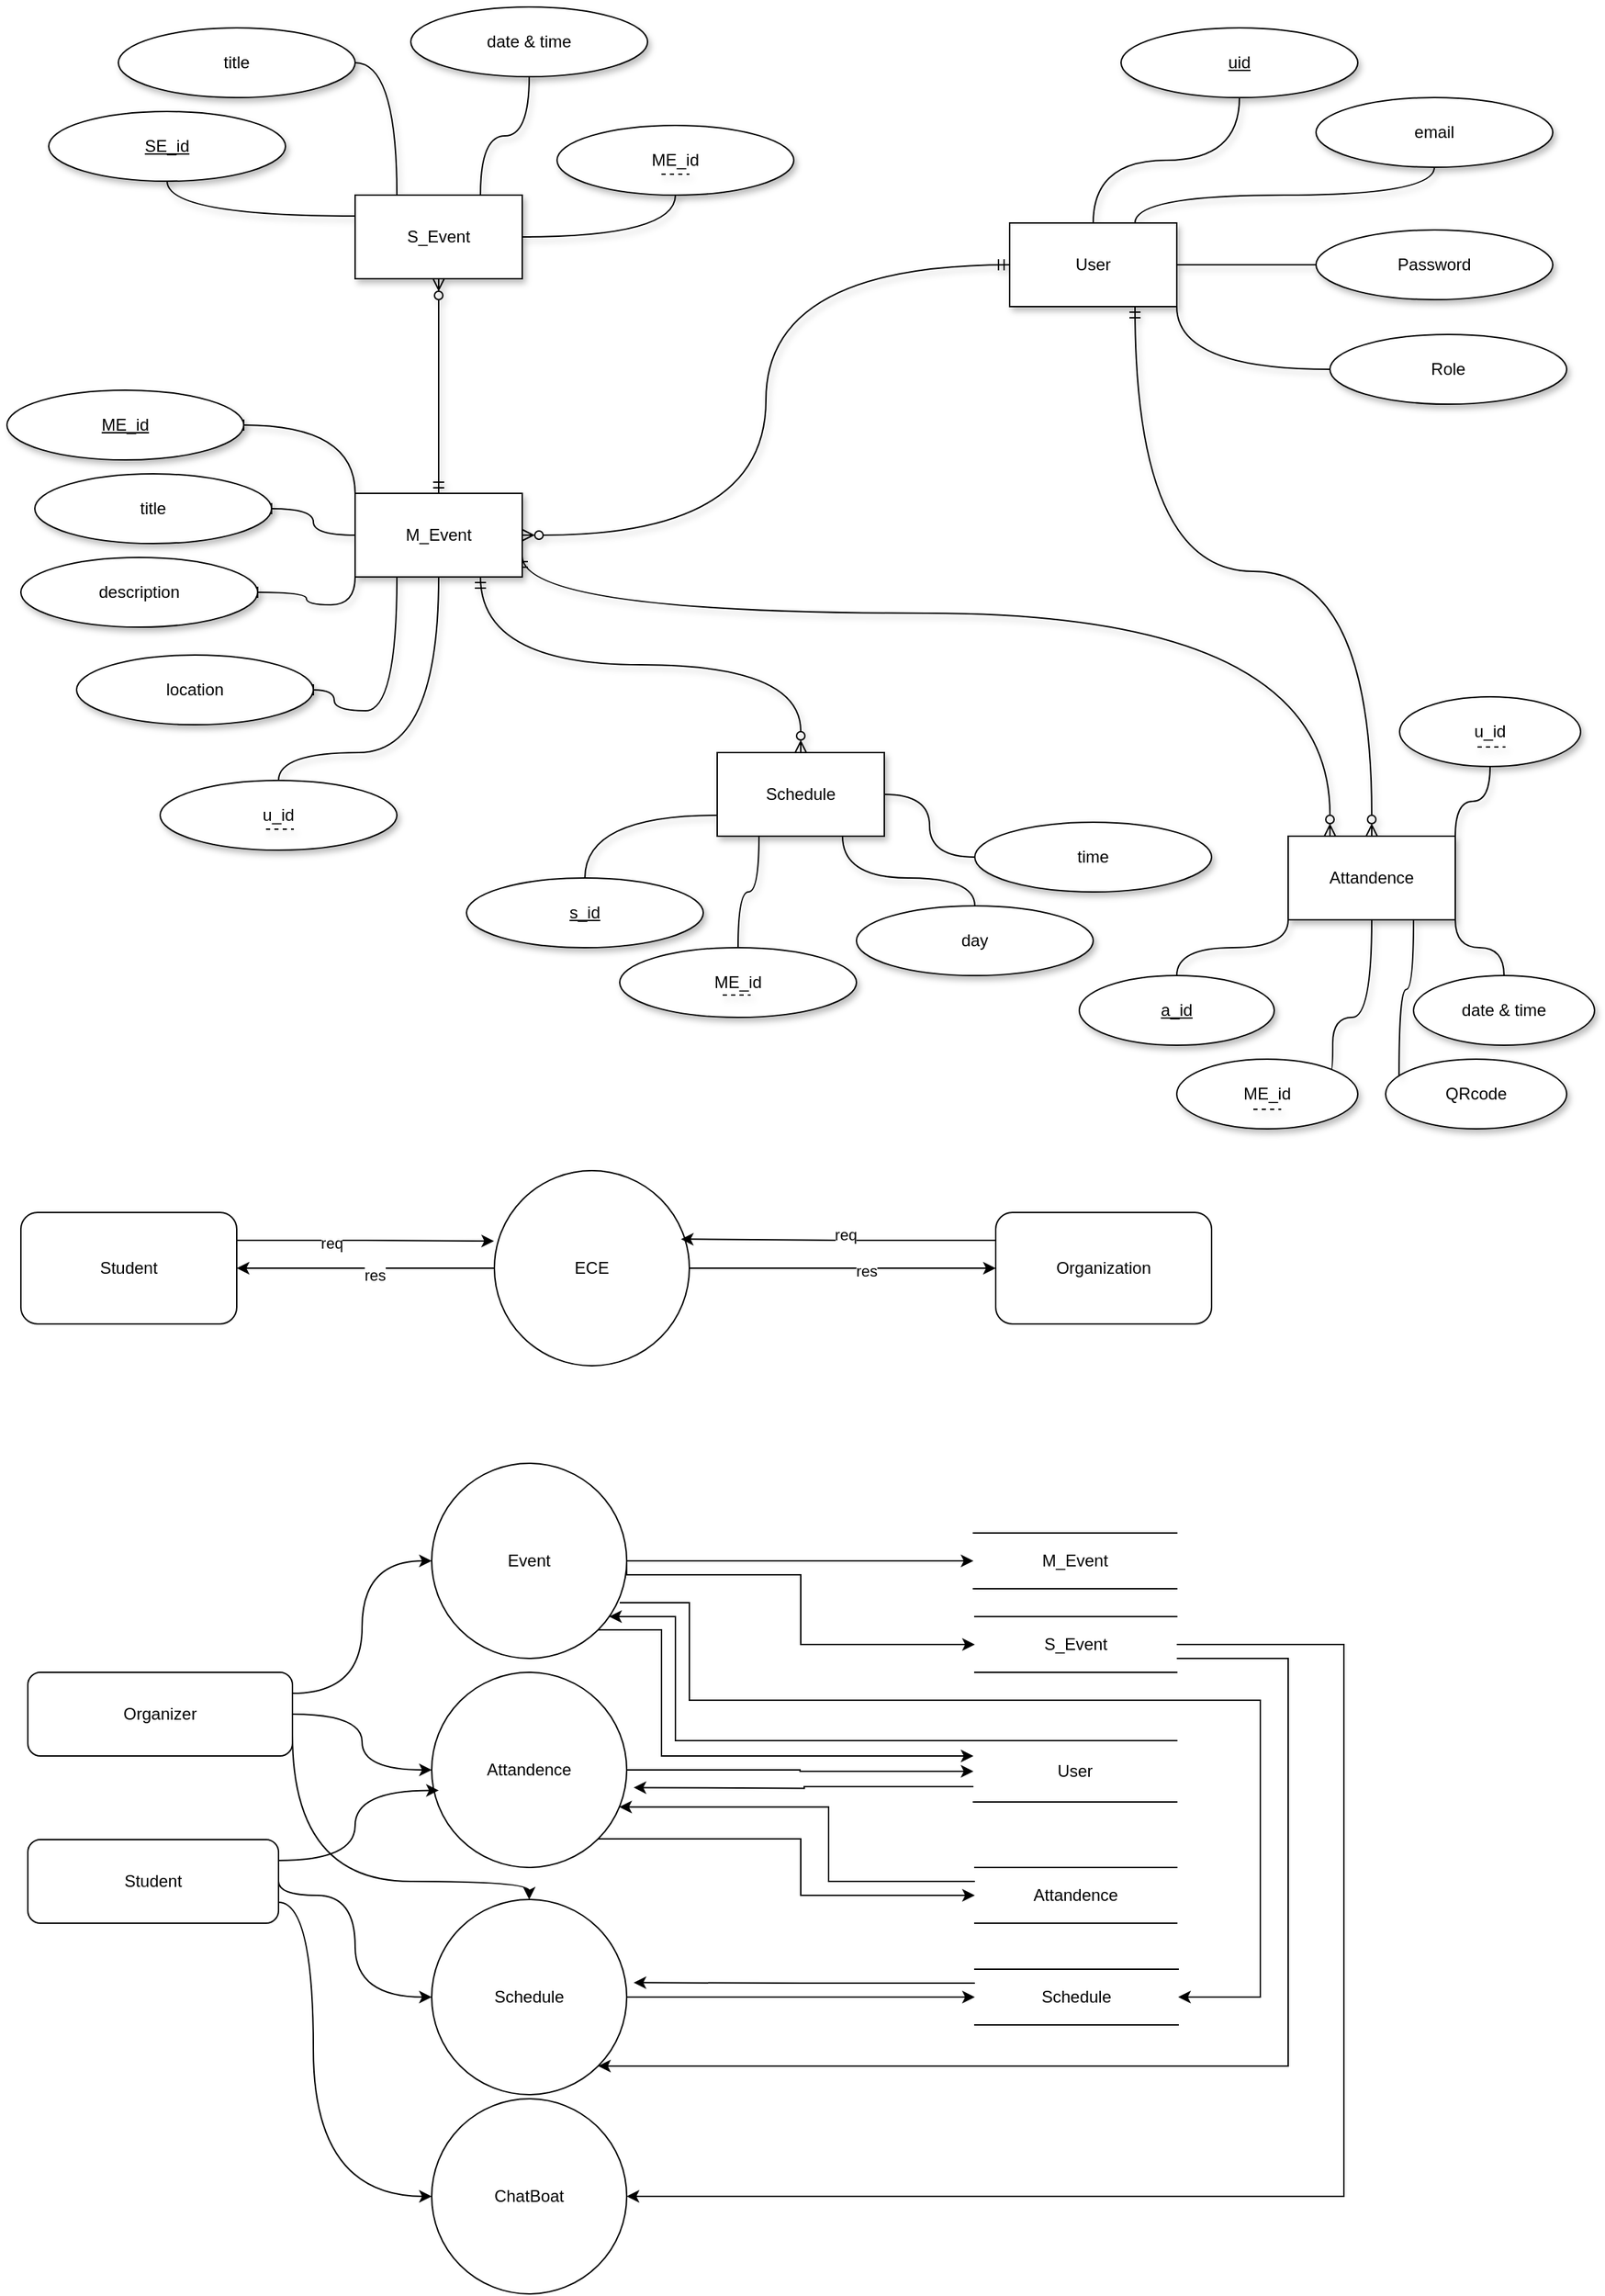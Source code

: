 <mxfile version="26.0.16">
  <diagram name="Page-1" id="UDQxoDeWZDwgIj5JbKBm">
    <mxGraphModel dx="1194" dy="789" grid="1" gridSize="10" guides="1" tooltips="1" connect="1" arrows="1" fold="1" page="1" pageScale="1" pageWidth="1169" pageHeight="827" background="#ffffff" math="0" shadow="0">
      <root>
        <mxCell id="0" />
        <mxCell id="1" parent="0" />
        <mxCell id="H0bmIItS4Dz55dsVRSiV-11" style="edgeStyle=orthogonalEdgeStyle;rounded=0;orthogonalLoop=1;jettySize=auto;html=1;exitX=0.5;exitY=0;exitDx=0;exitDy=0;entryX=0.5;entryY=1;entryDx=0;entryDy=0;shadow=1;strokeColor=default;endArrow=none;endFill=0;curved=1;" parent="1" source="H0bmIItS4Dz55dsVRSiV-1" target="H0bmIItS4Dz55dsVRSiV-7" edge="1">
          <mxGeometry relative="1" as="geometry" />
        </mxCell>
        <mxCell id="H0bmIItS4Dz55dsVRSiV-12" style="edgeStyle=orthogonalEdgeStyle;rounded=0;orthogonalLoop=1;jettySize=auto;html=1;exitX=0.75;exitY=0;exitDx=0;exitDy=0;shadow=1;strokeColor=default;endArrow=none;endFill=0;curved=1;" parent="1" source="H0bmIItS4Dz55dsVRSiV-1" target="H0bmIItS4Dz55dsVRSiV-8" edge="1">
          <mxGeometry relative="1" as="geometry" />
        </mxCell>
        <mxCell id="H0bmIItS4Dz55dsVRSiV-14" style="edgeStyle=orthogonalEdgeStyle;rounded=0;orthogonalLoop=1;jettySize=auto;html=1;exitX=1;exitY=0.5;exitDx=0;exitDy=0;shadow=1;strokeColor=default;endArrow=none;endFill=0;curved=1;" parent="1" source="H0bmIItS4Dz55dsVRSiV-1" target="H0bmIItS4Dz55dsVRSiV-10" edge="1">
          <mxGeometry relative="1" as="geometry" />
        </mxCell>
        <mxCell id="H0bmIItS4Dz55dsVRSiV-15" style="edgeStyle=orthogonalEdgeStyle;rounded=0;orthogonalLoop=1;jettySize=auto;html=1;exitX=1;exitY=1;exitDx=0;exitDy=0;entryX=0;entryY=0.5;entryDx=0;entryDy=0;shadow=1;strokeColor=default;endArrow=none;endFill=0;curved=1;" parent="1" source="H0bmIItS4Dz55dsVRSiV-1" target="H0bmIItS4Dz55dsVRSiV-9" edge="1">
          <mxGeometry relative="1" as="geometry" />
        </mxCell>
        <mxCell id="H0bmIItS4Dz55dsVRSiV-16" style="edgeStyle=orthogonalEdgeStyle;rounded=0;orthogonalLoop=1;jettySize=auto;html=1;entryX=1;entryY=0.5;entryDx=0;entryDy=0;shadow=1;strokeColor=default;endArrow=ERzeroToMany;endFill=0;startArrow=ERmandOne;startFill=0;curved=1;" parent="1" source="H0bmIItS4Dz55dsVRSiV-1" target="H0bmIItS4Dz55dsVRSiV-2" edge="1">
          <mxGeometry relative="1" as="geometry" />
        </mxCell>
        <mxCell id="H0bmIItS4Dz55dsVRSiV-19" style="edgeStyle=orthogonalEdgeStyle;rounded=0;orthogonalLoop=1;jettySize=auto;html=1;exitX=0.75;exitY=1;exitDx=0;exitDy=0;entryX=0.5;entryY=0;entryDx=0;entryDy=0;shadow=1;strokeColor=default;endArrow=ERzeroToMany;endFill=0;startArrow=ERmandOne;startFill=0;curved=1;" parent="1" source="H0bmIItS4Dz55dsVRSiV-1" target="H0bmIItS4Dz55dsVRSiV-4" edge="1">
          <mxGeometry relative="1" as="geometry" />
        </mxCell>
        <mxCell id="H0bmIItS4Dz55dsVRSiV-1" value="User" style="rounded=0;whiteSpace=wrap;html=1;shadow=1;strokeColor=default;" parent="1" vertex="1">
          <mxGeometry x="740" y="160" width="120" height="60" as="geometry" />
        </mxCell>
        <mxCell id="H0bmIItS4Dz55dsVRSiV-20" style="edgeStyle=orthogonalEdgeStyle;rounded=0;orthogonalLoop=1;jettySize=auto;html=1;exitX=0.5;exitY=0;exitDx=0;exitDy=0;entryX=0.5;entryY=1;entryDx=0;entryDy=0;shadow=1;strokeColor=default;endArrow=ERzeroToMany;endFill=0;startArrow=ERmandOne;startFill=0;" parent="1" source="H0bmIItS4Dz55dsVRSiV-2" target="H0bmIItS4Dz55dsVRSiV-6" edge="1">
          <mxGeometry relative="1" as="geometry" />
        </mxCell>
        <mxCell id="H0bmIItS4Dz55dsVRSiV-25" style="edgeStyle=orthogonalEdgeStyle;rounded=0;orthogonalLoop=1;jettySize=auto;html=1;exitX=0;exitY=0;exitDx=0;exitDy=0;entryX=1;entryY=0.5;entryDx=0;entryDy=0;shadow=1;strokeColor=default;endArrow=baseDash;endFill=0;curved=1;" parent="1" source="H0bmIItS4Dz55dsVRSiV-2" target="H0bmIItS4Dz55dsVRSiV-21" edge="1">
          <mxGeometry relative="1" as="geometry" />
        </mxCell>
        <mxCell id="H0bmIItS4Dz55dsVRSiV-26" style="edgeStyle=orthogonalEdgeStyle;rounded=0;orthogonalLoop=1;jettySize=auto;html=1;exitX=0;exitY=0.5;exitDx=0;exitDy=0;entryX=1;entryY=0.5;entryDx=0;entryDy=0;shadow=1;strokeColor=default;endArrow=baseDash;endFill=0;curved=1;" parent="1" source="H0bmIItS4Dz55dsVRSiV-2" target="H0bmIItS4Dz55dsVRSiV-23" edge="1">
          <mxGeometry relative="1" as="geometry" />
        </mxCell>
        <mxCell id="H0bmIItS4Dz55dsVRSiV-27" style="edgeStyle=orthogonalEdgeStyle;rounded=0;orthogonalLoop=1;jettySize=auto;html=1;exitX=0;exitY=1;exitDx=0;exitDy=0;entryX=1;entryY=0.5;entryDx=0;entryDy=0;shadow=1;strokeColor=default;endArrow=baseDash;endFill=0;curved=1;" parent="1" source="H0bmIItS4Dz55dsVRSiV-2" target="H0bmIItS4Dz55dsVRSiV-24" edge="1">
          <mxGeometry relative="1" as="geometry" />
        </mxCell>
        <mxCell id="H0bmIItS4Dz55dsVRSiV-30" style="edgeStyle=orthogonalEdgeStyle;rounded=0;orthogonalLoop=1;jettySize=auto;html=1;exitX=0.25;exitY=1;exitDx=0;exitDy=0;shadow=1;strokeColor=default;endArrow=baseDash;endFill=0;curved=1;" parent="1" source="H0bmIItS4Dz55dsVRSiV-2" target="H0bmIItS4Dz55dsVRSiV-28" edge="1">
          <mxGeometry relative="1" as="geometry">
            <Array as="points">
              <mxPoint x="300" y="510" />
              <mxPoint x="255" y="510" />
            </Array>
          </mxGeometry>
        </mxCell>
        <mxCell id="H0bmIItS4Dz55dsVRSiV-32" style="edgeStyle=orthogonalEdgeStyle;rounded=0;orthogonalLoop=1;jettySize=auto;html=1;exitX=0.5;exitY=1;exitDx=0;exitDy=0;shadow=1;strokeColor=default;endArrow=baseDash;endFill=0;curved=1;" parent="1" source="H0bmIItS4Dz55dsVRSiV-2" target="H0bmIItS4Dz55dsVRSiV-31" edge="1">
          <mxGeometry relative="1" as="geometry">
            <Array as="points">
              <mxPoint x="330" y="540" />
              <mxPoint x="215" y="540" />
            </Array>
          </mxGeometry>
        </mxCell>
        <mxCell id="H0bmIItS4Dz55dsVRSiV-35" style="edgeStyle=orthogonalEdgeStyle;rounded=0;orthogonalLoop=1;jettySize=auto;html=1;exitX=0.75;exitY=1;exitDx=0;exitDy=0;shadow=1;strokeColor=default;endArrow=ERzeroToMany;endFill=0;startArrow=ERmandOne;startFill=0;curved=1;" parent="1" source="H0bmIItS4Dz55dsVRSiV-2" target="H0bmIItS4Dz55dsVRSiV-3" edge="1">
          <mxGeometry relative="1" as="geometry" />
        </mxCell>
        <mxCell id="H0bmIItS4Dz55dsVRSiV-36" style="edgeStyle=orthogonalEdgeStyle;rounded=0;orthogonalLoop=1;jettySize=auto;html=1;exitX=1;exitY=0.75;exitDx=0;exitDy=0;entryX=0.25;entryY=0;entryDx=0;entryDy=0;shadow=1;strokeColor=default;endArrow=ERzeroToMany;endFill=0;startArrow=ERmandOne;startFill=0;curved=1;" parent="1" source="H0bmIItS4Dz55dsVRSiV-2" target="H0bmIItS4Dz55dsVRSiV-4" edge="1">
          <mxGeometry relative="1" as="geometry">
            <Array as="points">
              <mxPoint x="390" y="440" />
              <mxPoint x="970" y="440" />
            </Array>
          </mxGeometry>
        </mxCell>
        <mxCell id="H0bmIItS4Dz55dsVRSiV-2" value="M_Event" style="rounded=0;whiteSpace=wrap;html=1;shadow=1;strokeColor=default;" parent="1" vertex="1">
          <mxGeometry x="270" y="354" width="120" height="60" as="geometry" />
        </mxCell>
        <mxCell id="H0bmIItS4Dz55dsVRSiV-42" style="edgeStyle=orthogonalEdgeStyle;rounded=0;orthogonalLoop=1;jettySize=auto;html=1;exitX=0.75;exitY=1;exitDx=0;exitDy=0;entryX=0.5;entryY=0;entryDx=0;entryDy=0;shadow=1;strokeColor=default;endArrow=none;endFill=0;curved=1;" parent="1" source="H0bmIItS4Dz55dsVRSiV-3" target="H0bmIItS4Dz55dsVRSiV-39" edge="1">
          <mxGeometry relative="1" as="geometry">
            <Array as="points">
              <mxPoint x="620" y="630" />
              <mxPoint x="715" y="630" />
            </Array>
          </mxGeometry>
        </mxCell>
        <mxCell id="H0bmIItS4Dz55dsVRSiV-43" style="edgeStyle=orthogonalEdgeStyle;rounded=0;orthogonalLoop=1;jettySize=auto;html=1;exitX=0.25;exitY=1;exitDx=0;exitDy=0;shadow=1;strokeColor=default;endArrow=none;endFill=0;curved=1;" parent="1" source="H0bmIItS4Dz55dsVRSiV-3" target="H0bmIItS4Dz55dsVRSiV-38" edge="1">
          <mxGeometry relative="1" as="geometry" />
        </mxCell>
        <mxCell id="H0bmIItS4Dz55dsVRSiV-44" style="edgeStyle=orthogonalEdgeStyle;rounded=0;orthogonalLoop=1;jettySize=auto;html=1;exitX=0;exitY=0.75;exitDx=0;exitDy=0;shadow=1;strokeColor=default;endArrow=none;endFill=0;curved=1;" parent="1" source="H0bmIItS4Dz55dsVRSiV-3" target="H0bmIItS4Dz55dsVRSiV-37" edge="1">
          <mxGeometry relative="1" as="geometry" />
        </mxCell>
        <mxCell id="H0bmIItS4Dz55dsVRSiV-55" style="edgeStyle=orthogonalEdgeStyle;rounded=0;orthogonalLoop=1;jettySize=auto;html=1;exitX=1;exitY=0.5;exitDx=0;exitDy=0;entryX=0;entryY=0.5;entryDx=0;entryDy=0;shadow=1;strokeColor=default;endArrow=none;endFill=0;curved=1;" parent="1" source="H0bmIItS4Dz55dsVRSiV-3" target="H0bmIItS4Dz55dsVRSiV-40" edge="1">
          <mxGeometry relative="1" as="geometry" />
        </mxCell>
        <mxCell id="H0bmIItS4Dz55dsVRSiV-3" value="Schedule" style="rounded=0;whiteSpace=wrap;html=1;shadow=1;strokeColor=default;" parent="1" vertex="1">
          <mxGeometry x="530" y="540" width="120" height="60" as="geometry" />
        </mxCell>
        <mxCell id="H0bmIItS4Dz55dsVRSiV-59" style="edgeStyle=orthogonalEdgeStyle;rounded=0;orthogonalLoop=1;jettySize=auto;html=1;exitX=0;exitY=1;exitDx=0;exitDy=0;entryX=0.5;entryY=0;entryDx=0;entryDy=0;shadow=1;strokeColor=default;endArrow=none;endFill=0;curved=1;" parent="1" source="H0bmIItS4Dz55dsVRSiV-4" target="H0bmIItS4Dz55dsVRSiV-56" edge="1">
          <mxGeometry relative="1" as="geometry" />
        </mxCell>
        <mxCell id="H0bmIItS4Dz55dsVRSiV-60" style="edgeStyle=orthogonalEdgeStyle;rounded=0;orthogonalLoop=1;jettySize=auto;html=1;exitX=0.5;exitY=1;exitDx=0;exitDy=0;entryX=1;entryY=0;entryDx=0;entryDy=0;shadow=1;strokeColor=default;endArrow=none;endFill=0;curved=1;" parent="1" source="H0bmIItS4Dz55dsVRSiV-4" target="H0bmIItS4Dz55dsVRSiV-57" edge="1">
          <mxGeometry relative="1" as="geometry">
            <Array as="points">
              <mxPoint x="1000" y="730" />
              <mxPoint x="972" y="730" />
            </Array>
          </mxGeometry>
        </mxCell>
        <mxCell id="H0bmIItS4Dz55dsVRSiV-61" style="edgeStyle=orthogonalEdgeStyle;rounded=0;orthogonalLoop=1;jettySize=auto;html=1;exitX=1;exitY=0;exitDx=0;exitDy=0;entryX=0.5;entryY=1;entryDx=0;entryDy=0;shadow=1;strokeColor=default;endArrow=none;endFill=0;curved=1;" parent="1" source="H0bmIItS4Dz55dsVRSiV-4" target="H0bmIItS4Dz55dsVRSiV-58" edge="1">
          <mxGeometry relative="1" as="geometry" />
        </mxCell>
        <mxCell id="H0bmIItS4Dz55dsVRSiV-63" style="edgeStyle=orthogonalEdgeStyle;rounded=0;orthogonalLoop=1;jettySize=auto;html=1;exitX=1;exitY=1;exitDx=0;exitDy=0;entryX=0.5;entryY=0;entryDx=0;entryDy=0;shadow=1;strokeColor=default;endArrow=none;endFill=0;curved=1;" parent="1" source="H0bmIItS4Dz55dsVRSiV-4" target="H0bmIItS4Dz55dsVRSiV-62" edge="1">
          <mxGeometry relative="1" as="geometry" />
        </mxCell>
        <mxCell id="H0bmIItS4Dz55dsVRSiV-4" value="Attandence" style="rounded=0;whiteSpace=wrap;html=1;shadow=1;strokeColor=default;" parent="1" vertex="1">
          <mxGeometry x="940" y="600" width="120" height="60" as="geometry" />
        </mxCell>
        <mxCell id="H0bmIItS4Dz55dsVRSiV-48" style="edgeStyle=orthogonalEdgeStyle;rounded=0;orthogonalLoop=1;jettySize=auto;html=1;exitX=0;exitY=0.25;exitDx=0;exitDy=0;entryX=0.5;entryY=1;entryDx=0;entryDy=0;shadow=1;strokeColor=default;endArrow=baseDash;endFill=0;curved=1;" parent="1" source="H0bmIItS4Dz55dsVRSiV-6" target="H0bmIItS4Dz55dsVRSiV-46" edge="1">
          <mxGeometry relative="1" as="geometry" />
        </mxCell>
        <mxCell id="H0bmIItS4Dz55dsVRSiV-49" style="edgeStyle=orthogonalEdgeStyle;rounded=0;orthogonalLoop=1;jettySize=auto;html=1;exitX=0.25;exitY=0;exitDx=0;exitDy=0;entryX=1;entryY=0.5;entryDx=0;entryDy=0;shadow=1;strokeColor=default;endArrow=none;endFill=0;curved=1;" parent="1" source="H0bmIItS4Dz55dsVRSiV-6" target="H0bmIItS4Dz55dsVRSiV-47" edge="1">
          <mxGeometry relative="1" as="geometry" />
        </mxCell>
        <mxCell id="H0bmIItS4Dz55dsVRSiV-51" style="edgeStyle=orthogonalEdgeStyle;rounded=0;orthogonalLoop=1;jettySize=auto;html=1;exitX=0.75;exitY=0;exitDx=0;exitDy=0;entryX=0.5;entryY=1;entryDx=0;entryDy=0;shadow=1;strokeColor=default;endArrow=baseDash;endFill=0;curved=1;" parent="1" source="H0bmIItS4Dz55dsVRSiV-6" target="H0bmIItS4Dz55dsVRSiV-50" edge="1">
          <mxGeometry relative="1" as="geometry" />
        </mxCell>
        <mxCell id="H0bmIItS4Dz55dsVRSiV-53" style="edgeStyle=orthogonalEdgeStyle;rounded=0;orthogonalLoop=1;jettySize=auto;html=1;exitX=1;exitY=0.5;exitDx=0;exitDy=0;entryX=0.5;entryY=1;entryDx=0;entryDy=0;shadow=1;strokeColor=default;endArrow=baseDash;endFill=0;curved=1;" parent="1" source="H0bmIItS4Dz55dsVRSiV-6" target="H0bmIItS4Dz55dsVRSiV-52" edge="1">
          <mxGeometry relative="1" as="geometry" />
        </mxCell>
        <mxCell id="H0bmIItS4Dz55dsVRSiV-6" value="S_Event" style="rounded=0;whiteSpace=wrap;html=1;shadow=1;strokeColor=default;" parent="1" vertex="1">
          <mxGeometry x="270" y="140" width="120" height="60" as="geometry" />
        </mxCell>
        <mxCell id="H0bmIItS4Dz55dsVRSiV-7" value="&lt;u&gt;uid&lt;/u&gt;" style="ellipse;whiteSpace=wrap;html=1;shadow=1;strokeColor=default;" parent="1" vertex="1">
          <mxGeometry x="820" y="20" width="170" height="50" as="geometry" />
        </mxCell>
        <mxCell id="H0bmIItS4Dz55dsVRSiV-8" value="email" style="ellipse;whiteSpace=wrap;html=1;shadow=1;strokeColor=default;" parent="1" vertex="1">
          <mxGeometry x="960" y="70" width="170" height="50" as="geometry" />
        </mxCell>
        <mxCell id="H0bmIItS4Dz55dsVRSiV-9" value="Role" style="ellipse;whiteSpace=wrap;html=1;shadow=1;strokeColor=default;" parent="1" vertex="1">
          <mxGeometry x="970" y="240" width="170" height="50" as="geometry" />
        </mxCell>
        <mxCell id="H0bmIItS4Dz55dsVRSiV-10" value="Password" style="ellipse;whiteSpace=wrap;html=1;shadow=1;strokeColor=default;" parent="1" vertex="1">
          <mxGeometry x="960" y="165" width="170" height="50" as="geometry" />
        </mxCell>
        <mxCell id="H0bmIItS4Dz55dsVRSiV-21" value="&lt;u&gt;ME_id&lt;/u&gt;" style="ellipse;whiteSpace=wrap;html=1;shadow=1;strokeColor=default;" parent="1" vertex="1">
          <mxGeometry x="20" y="280" width="170" height="50" as="geometry" />
        </mxCell>
        <mxCell id="H0bmIItS4Dz55dsVRSiV-23" value="title" style="ellipse;whiteSpace=wrap;html=1;shadow=1;strokeColor=default;" parent="1" vertex="1">
          <mxGeometry x="40" y="340" width="170" height="50" as="geometry" />
        </mxCell>
        <mxCell id="H0bmIItS4Dz55dsVRSiV-24" value="description" style="ellipse;whiteSpace=wrap;html=1;shadow=1;strokeColor=default;" parent="1" vertex="1">
          <mxGeometry x="30" y="400" width="170" height="50" as="geometry" />
        </mxCell>
        <mxCell id="H0bmIItS4Dz55dsVRSiV-28" value="location" style="ellipse;whiteSpace=wrap;html=1;shadow=1;strokeColor=default;" parent="1" vertex="1">
          <mxGeometry x="70" y="470" width="170" height="50" as="geometry" />
        </mxCell>
        <mxCell id="H0bmIItS4Dz55dsVRSiV-31" value="u_id" style="ellipse;whiteSpace=wrap;html=1;shadow=1;strokeColor=default;" parent="1" vertex="1">
          <mxGeometry x="130" y="560" width="170" height="50" as="geometry" />
        </mxCell>
        <mxCell id="H0bmIItS4Dz55dsVRSiV-33" value="" style="endArrow=none;html=1;rounded=0;shadow=1;strokeColor=default;dashed=1;" parent="1" edge="1">
          <mxGeometry width="50" height="50" relative="1" as="geometry">
            <mxPoint x="206" y="595" as="sourcePoint" />
            <mxPoint x="226" y="595" as="targetPoint" />
          </mxGeometry>
        </mxCell>
        <mxCell id="H0bmIItS4Dz55dsVRSiV-37" value="&lt;u&gt;s_id&lt;/u&gt;" style="ellipse;whiteSpace=wrap;html=1;shadow=1;strokeColor=default;" parent="1" vertex="1">
          <mxGeometry x="350" y="630" width="170" height="50" as="geometry" />
        </mxCell>
        <mxCell id="H0bmIItS4Dz55dsVRSiV-38" value="ME_id" style="ellipse;whiteSpace=wrap;html=1;shadow=1;strokeColor=default;" parent="1" vertex="1">
          <mxGeometry x="460" y="680" width="170" height="50" as="geometry" />
        </mxCell>
        <mxCell id="H0bmIItS4Dz55dsVRSiV-39" value="day" style="ellipse;whiteSpace=wrap;html=1;shadow=1;strokeColor=default;" parent="1" vertex="1">
          <mxGeometry x="630" y="650" width="170" height="50" as="geometry" />
        </mxCell>
        <mxCell id="H0bmIItS4Dz55dsVRSiV-40" value="time" style="ellipse;whiteSpace=wrap;html=1;shadow=1;strokeColor=default;" parent="1" vertex="1">
          <mxGeometry x="715" y="590" width="170" height="50" as="geometry" />
        </mxCell>
        <mxCell id="H0bmIItS4Dz55dsVRSiV-45" value="" style="endArrow=none;html=1;rounded=0;shadow=1;strokeColor=default;dashed=1;" parent="1" edge="1">
          <mxGeometry width="50" height="50" relative="1" as="geometry">
            <mxPoint x="534" y="714" as="sourcePoint" />
            <mxPoint x="554" y="714" as="targetPoint" />
          </mxGeometry>
        </mxCell>
        <mxCell id="H0bmIItS4Dz55dsVRSiV-46" value="&lt;u&gt;SE_id&lt;/u&gt;" style="ellipse;whiteSpace=wrap;html=1;shadow=1;strokeColor=default;" parent="1" vertex="1">
          <mxGeometry x="50" y="80" width="170" height="50" as="geometry" />
        </mxCell>
        <mxCell id="H0bmIItS4Dz55dsVRSiV-47" value="title" style="ellipse;whiteSpace=wrap;html=1;shadow=1;strokeColor=default;" parent="1" vertex="1">
          <mxGeometry x="100" y="20" width="170" height="50" as="geometry" />
        </mxCell>
        <mxCell id="H0bmIItS4Dz55dsVRSiV-50" value="date &amp;amp; time" style="ellipse;whiteSpace=wrap;html=1;strokeColor=default;shadow=1;" parent="1" vertex="1">
          <mxGeometry x="310" y="5" width="170" height="50" as="geometry" />
        </mxCell>
        <mxCell id="H0bmIItS4Dz55dsVRSiV-52" value="ME_id" style="ellipse;whiteSpace=wrap;html=1;shadow=1;strokeColor=default;" parent="1" vertex="1">
          <mxGeometry x="415" y="90" width="170" height="50" as="geometry" />
        </mxCell>
        <mxCell id="H0bmIItS4Dz55dsVRSiV-54" value="" style="endArrow=none;html=1;rounded=0;shadow=1;strokeColor=default;dashed=1;" parent="1" edge="1">
          <mxGeometry width="50" height="50" relative="1" as="geometry">
            <mxPoint x="490" y="125" as="sourcePoint" />
            <mxPoint x="510" y="125" as="targetPoint" />
          </mxGeometry>
        </mxCell>
        <mxCell id="H0bmIItS4Dz55dsVRSiV-56" value="&lt;u&gt;a_id&lt;/u&gt;" style="ellipse;whiteSpace=wrap;html=1;shadow=1;strokeColor=default;" parent="1" vertex="1">
          <mxGeometry x="790" y="700" width="140" height="50" as="geometry" />
        </mxCell>
        <mxCell id="H0bmIItS4Dz55dsVRSiV-57" value="ME_id" style="ellipse;whiteSpace=wrap;html=1;shadow=1;strokeColor=default;" parent="1" vertex="1">
          <mxGeometry x="860" y="760" width="130" height="50" as="geometry" />
        </mxCell>
        <mxCell id="H0bmIItS4Dz55dsVRSiV-58" value="u_id" style="ellipse;whiteSpace=wrap;html=1;shadow=1;strokeColor=default;" parent="1" vertex="1">
          <mxGeometry x="1020" y="500" width="130" height="50" as="geometry" />
        </mxCell>
        <mxCell id="H0bmIItS4Dz55dsVRSiV-62" value="date &amp;amp; time" style="ellipse;whiteSpace=wrap;html=1;shadow=1;strokeColor=default;" parent="1" vertex="1">
          <mxGeometry x="1030" y="700" width="130" height="50" as="geometry" />
        </mxCell>
        <mxCell id="H0bmIItS4Dz55dsVRSiV-64" value="QRcode" style="ellipse;whiteSpace=wrap;html=1;shadow=1;strokeColor=default;" parent="1" vertex="1">
          <mxGeometry x="1010" y="760" width="130" height="50" as="geometry" />
        </mxCell>
        <mxCell id="H0bmIItS4Dz55dsVRSiV-65" style="edgeStyle=orthogonalEdgeStyle;rounded=0;orthogonalLoop=1;jettySize=auto;html=1;exitX=0.75;exitY=1;exitDx=0;exitDy=0;entryX=0.074;entryY=0.24;entryDx=0;entryDy=0;entryPerimeter=0;shadow=1;strokeColor=default;endArrow=none;endFill=0;curved=1;" parent="1" source="H0bmIItS4Dz55dsVRSiV-4" target="H0bmIItS4Dz55dsVRSiV-64" edge="1">
          <mxGeometry relative="1" as="geometry" />
        </mxCell>
        <mxCell id="H0bmIItS4Dz55dsVRSiV-67" value="" style="endArrow=none;html=1;rounded=0;shadow=1;strokeColor=default;dashed=1;" parent="1" edge="1">
          <mxGeometry width="50" height="50" relative="1" as="geometry">
            <mxPoint x="915" y="796" as="sourcePoint" />
            <mxPoint x="935" y="796" as="targetPoint" />
          </mxGeometry>
        </mxCell>
        <mxCell id="H0bmIItS4Dz55dsVRSiV-68" value="" style="endArrow=none;html=1;rounded=0;shadow=1;strokeColor=default;dashed=1;" parent="1" edge="1">
          <mxGeometry width="50" height="50" relative="1" as="geometry">
            <mxPoint x="1076" y="536" as="sourcePoint" />
            <mxPoint x="1096" y="536" as="targetPoint" />
          </mxGeometry>
        </mxCell>
        <mxCell id="H0bmIItS4Dz55dsVRSiV-90" style="edgeStyle=orthogonalEdgeStyle;rounded=0;orthogonalLoop=1;jettySize=auto;html=1;exitX=1;exitY=0.5;exitDx=0;exitDy=0;entryX=0;entryY=0.5;entryDx=0;entryDy=0;curved=1;" parent="1" source="H0bmIItS4Dz55dsVRSiV-69" target="H0bmIItS4Dz55dsVRSiV-73" edge="1">
          <mxGeometry relative="1" as="geometry">
            <Array as="points">
              <mxPoint x="215" y="1360" />
              <mxPoint x="270" y="1360" />
              <mxPoint x="270" y="1433" />
            </Array>
          </mxGeometry>
        </mxCell>
        <mxCell id="H0bmIItS4Dz55dsVRSiV-91" style="edgeStyle=orthogonalEdgeStyle;rounded=0;orthogonalLoop=1;jettySize=auto;html=1;exitX=1;exitY=0.75;exitDx=0;exitDy=0;entryX=0;entryY=0.5;entryDx=0;entryDy=0;curved=1;" parent="1" source="H0bmIItS4Dz55dsVRSiV-69" target="H0bmIItS4Dz55dsVRSiV-74" edge="1">
          <mxGeometry relative="1" as="geometry">
            <Array as="points">
              <mxPoint x="240" y="1365" />
              <mxPoint x="240" y="1576" />
            </Array>
          </mxGeometry>
        </mxCell>
        <mxCell id="H0bmIItS4Dz55dsVRSiV-69" value="Student" style="rounded=1;whiteSpace=wrap;html=1;" parent="1" vertex="1">
          <mxGeometry x="35" y="1320" width="180" height="60" as="geometry" />
        </mxCell>
        <mxCell id="H0bmIItS4Dz55dsVRSiV-80" style="edgeStyle=orthogonalEdgeStyle;rounded=0;orthogonalLoop=1;jettySize=auto;html=1;exitX=1;exitY=0.25;exitDx=0;exitDy=0;entryX=0;entryY=0.5;entryDx=0;entryDy=0;curved=1;" parent="1" source="H0bmIItS4Dz55dsVRSiV-70" target="H0bmIItS4Dz55dsVRSiV-71" edge="1">
          <mxGeometry relative="1" as="geometry" />
        </mxCell>
        <mxCell id="H0bmIItS4Dz55dsVRSiV-81" style="edgeStyle=orthogonalEdgeStyle;rounded=0;orthogonalLoop=1;jettySize=auto;html=1;exitX=1;exitY=0.5;exitDx=0;exitDy=0;entryX=0;entryY=0.5;entryDx=0;entryDy=0;curved=1;" parent="1" source="H0bmIItS4Dz55dsVRSiV-70" target="H0bmIItS4Dz55dsVRSiV-72" edge="1">
          <mxGeometry relative="1" as="geometry" />
        </mxCell>
        <mxCell id="H0bmIItS4Dz55dsVRSiV-87" style="edgeStyle=orthogonalEdgeStyle;rounded=0;orthogonalLoop=1;jettySize=auto;html=1;exitX=1;exitY=0.75;exitDx=0;exitDy=0;entryX=0.5;entryY=0;entryDx=0;entryDy=0;curved=1;" parent="1" source="H0bmIItS4Dz55dsVRSiV-70" target="H0bmIItS4Dz55dsVRSiV-73" edge="1">
          <mxGeometry relative="1" as="geometry">
            <Array as="points">
              <mxPoint x="225" y="1350" />
              <mxPoint x="395" y="1350" />
            </Array>
          </mxGeometry>
        </mxCell>
        <mxCell id="H0bmIItS4Dz55dsVRSiV-70" value="Organizer" style="rounded=1;whiteSpace=wrap;html=1;" parent="1" vertex="1">
          <mxGeometry x="35" y="1200" width="190" height="60" as="geometry" />
        </mxCell>
        <mxCell id="H0bmIItS4Dz55dsVRSiV-100" style="edgeStyle=orthogonalEdgeStyle;rounded=0;orthogonalLoop=1;jettySize=auto;html=1;exitX=1;exitY=0.5;exitDx=0;exitDy=0;" parent="1" source="H0bmIItS4Dz55dsVRSiV-71" target="H0bmIItS4Dz55dsVRSiV-92" edge="1">
          <mxGeometry relative="1" as="geometry" />
        </mxCell>
        <mxCell id="H0bmIItS4Dz55dsVRSiV-104" style="edgeStyle=orthogonalEdgeStyle;rounded=0;orthogonalLoop=1;jettySize=auto;html=1;exitX=1;exitY=0.5;exitDx=0;exitDy=0;entryX=0;entryY=0.5;entryDx=0;entryDy=0;" parent="1" source="H0bmIItS4Dz55dsVRSiV-71" target="H0bmIItS4Dz55dsVRSiV-93" edge="1">
          <mxGeometry relative="1" as="geometry">
            <Array as="points">
              <mxPoint x="465" y="1130" />
              <mxPoint x="590" y="1130" />
              <mxPoint x="590" y="1180" />
            </Array>
          </mxGeometry>
        </mxCell>
        <mxCell id="H0bmIItS4Dz55dsVRSiV-105" style="edgeStyle=orthogonalEdgeStyle;rounded=0;orthogonalLoop=1;jettySize=auto;html=1;exitX=1;exitY=1;exitDx=0;exitDy=0;entryX=0;entryY=0.25;entryDx=0;entryDy=0;" parent="1" source="H0bmIItS4Dz55dsVRSiV-71" target="H0bmIItS4Dz55dsVRSiV-95" edge="1">
          <mxGeometry relative="1" as="geometry">
            <Array as="points">
              <mxPoint x="490" y="1169" />
              <mxPoint x="490" y="1260" />
            </Array>
          </mxGeometry>
        </mxCell>
        <mxCell id="H0bmIItS4Dz55dsVRSiV-71" value="Event" style="ellipse;whiteSpace=wrap;html=1;aspect=fixed;" parent="1" vertex="1">
          <mxGeometry x="325" y="1050" width="140" height="140" as="geometry" />
        </mxCell>
        <mxCell id="H0bmIItS4Dz55dsVRSiV-97" style="edgeStyle=orthogonalEdgeStyle;rounded=0;orthogonalLoop=1;jettySize=auto;html=1;exitX=1;exitY=0.5;exitDx=0;exitDy=0;entryX=0;entryY=0.5;entryDx=0;entryDy=0;" parent="1" source="H0bmIItS4Dz55dsVRSiV-72" target="H0bmIItS4Dz55dsVRSiV-95" edge="1">
          <mxGeometry relative="1" as="geometry" />
        </mxCell>
        <mxCell id="H0bmIItS4Dz55dsVRSiV-113" style="edgeStyle=orthogonalEdgeStyle;rounded=0;orthogonalLoop=1;jettySize=auto;html=1;exitX=1;exitY=1;exitDx=0;exitDy=0;entryX=0;entryY=0.5;entryDx=0;entryDy=0;" parent="1" source="H0bmIItS4Dz55dsVRSiV-72" target="H0bmIItS4Dz55dsVRSiV-96" edge="1">
          <mxGeometry relative="1" as="geometry" />
        </mxCell>
        <mxCell id="H0bmIItS4Dz55dsVRSiV-72" value="Attandence" style="ellipse;whiteSpace=wrap;html=1;aspect=fixed;" parent="1" vertex="1">
          <mxGeometry x="325" y="1200" width="140" height="140" as="geometry" />
        </mxCell>
        <mxCell id="H0bmIItS4Dz55dsVRSiV-108" style="edgeStyle=orthogonalEdgeStyle;rounded=0;orthogonalLoop=1;jettySize=auto;html=1;exitX=1;exitY=0.5;exitDx=0;exitDy=0;" parent="1" source="H0bmIItS4Dz55dsVRSiV-73" target="H0bmIItS4Dz55dsVRSiV-94" edge="1">
          <mxGeometry relative="1" as="geometry" />
        </mxCell>
        <mxCell id="H0bmIItS4Dz55dsVRSiV-73" value="Schedule" style="ellipse;whiteSpace=wrap;html=1;aspect=fixed;" parent="1" vertex="1">
          <mxGeometry x="325" y="1363" width="140" height="140" as="geometry" />
        </mxCell>
        <mxCell id="H0bmIItS4Dz55dsVRSiV-74" value="ChatBoat" style="ellipse;whiteSpace=wrap;html=1;aspect=fixed;" parent="1" vertex="1">
          <mxGeometry x="325" y="1506" width="140" height="140" as="geometry" />
        </mxCell>
        <mxCell id="H0bmIItS4Dz55dsVRSiV-86" style="edgeStyle=orthogonalEdgeStyle;rounded=0;orthogonalLoop=1;jettySize=auto;html=1;exitX=1;exitY=0.25;exitDx=0;exitDy=0;entryX=0.036;entryY=0.605;entryDx=0;entryDy=0;entryPerimeter=0;curved=1;" parent="1" source="H0bmIItS4Dz55dsVRSiV-69" target="H0bmIItS4Dz55dsVRSiV-72" edge="1">
          <mxGeometry relative="1" as="geometry" />
        </mxCell>
        <mxCell id="H0bmIItS4Dz55dsVRSiV-92" value="M_Event" style="html=1;dashed=0;whiteSpace=wrap;shape=partialRectangle;right=0;left=0;" parent="1" vertex="1">
          <mxGeometry x="714" y="1100" width="146" height="40" as="geometry" />
        </mxCell>
        <mxCell id="H0bmIItS4Dz55dsVRSiV-102" style="edgeStyle=orthogonalEdgeStyle;rounded=0;orthogonalLoop=1;jettySize=auto;html=1;exitX=1;exitY=0.5;exitDx=0;exitDy=0;entryX=1;entryY=0.5;entryDx=0;entryDy=0;" parent="1" source="H0bmIItS4Dz55dsVRSiV-93" target="H0bmIItS4Dz55dsVRSiV-74" edge="1">
          <mxGeometry relative="1" as="geometry">
            <Array as="points">
              <mxPoint x="980" y="1180" />
              <mxPoint x="980" y="1576" />
            </Array>
          </mxGeometry>
        </mxCell>
        <mxCell id="H0bmIItS4Dz55dsVRSiV-111" style="edgeStyle=orthogonalEdgeStyle;rounded=0;orthogonalLoop=1;jettySize=auto;html=1;exitX=1;exitY=0.75;exitDx=0;exitDy=0;entryX=1;entryY=1;entryDx=0;entryDy=0;" parent="1" source="H0bmIItS4Dz55dsVRSiV-93" target="H0bmIItS4Dz55dsVRSiV-73" edge="1">
          <mxGeometry relative="1" as="geometry">
            <Array as="points">
              <mxPoint x="940" y="1190" />
              <mxPoint x="940" y="1483" />
            </Array>
          </mxGeometry>
        </mxCell>
        <mxCell id="H0bmIItS4Dz55dsVRSiV-93" value="S_Event" style="html=1;dashed=0;whiteSpace=wrap;shape=partialRectangle;right=0;left=0;" parent="1" vertex="1">
          <mxGeometry x="715" y="1160" width="145" height="40" as="geometry" />
        </mxCell>
        <mxCell id="H0bmIItS4Dz55dsVRSiV-112" style="edgeStyle=orthogonalEdgeStyle;rounded=0;orthogonalLoop=1;jettySize=auto;html=1;exitX=0;exitY=0.25;exitDx=0;exitDy=0;" parent="1" source="H0bmIItS4Dz55dsVRSiV-94" edge="1">
          <mxGeometry relative="1" as="geometry">
            <mxPoint x="470" y="1422.667" as="targetPoint" />
          </mxGeometry>
        </mxCell>
        <mxCell id="H0bmIItS4Dz55dsVRSiV-94" value="Schedule" style="html=1;dashed=0;whiteSpace=wrap;shape=partialRectangle;right=0;left=0;" parent="1" vertex="1">
          <mxGeometry x="715" y="1413" width="146" height="40" as="geometry" />
        </mxCell>
        <mxCell id="H0bmIItS4Dz55dsVRSiV-110" style="edgeStyle=orthogonalEdgeStyle;rounded=0;orthogonalLoop=1;jettySize=auto;html=1;exitX=0;exitY=0.75;exitDx=0;exitDy=0;" parent="1" source="H0bmIItS4Dz55dsVRSiV-95" edge="1">
          <mxGeometry relative="1" as="geometry">
            <mxPoint x="470" y="1282.667" as="targetPoint" />
          </mxGeometry>
        </mxCell>
        <mxCell id="H0bmIItS4Dz55dsVRSiV-95" value="User" style="html=1;dashed=0;whiteSpace=wrap;shape=partialRectangle;right=0;left=0;" parent="1" vertex="1">
          <mxGeometry x="714" y="1249" width="146" height="44" as="geometry" />
        </mxCell>
        <mxCell id="H0bmIItS4Dz55dsVRSiV-96" value="Attandence" style="html=1;dashed=0;whiteSpace=wrap;shape=partialRectangle;right=0;left=0;" parent="1" vertex="1">
          <mxGeometry x="715" y="1340" width="145" height="40" as="geometry" />
        </mxCell>
        <mxCell id="H0bmIItS4Dz55dsVRSiV-106" style="edgeStyle=orthogonalEdgeStyle;rounded=0;orthogonalLoop=1;jettySize=auto;html=1;exitX=0;exitY=0;exitDx=0;exitDy=0;" parent="1" source="H0bmIItS4Dz55dsVRSiV-95" target="H0bmIItS4Dz55dsVRSiV-71" edge="1">
          <mxGeometry relative="1" as="geometry">
            <Array as="points">
              <mxPoint x="500" y="1249" />
              <mxPoint x="500" y="1160" />
            </Array>
          </mxGeometry>
        </mxCell>
        <mxCell id="H0bmIItS4Dz55dsVRSiV-114" style="edgeStyle=orthogonalEdgeStyle;rounded=0;orthogonalLoop=1;jettySize=auto;html=1;exitX=0;exitY=0.25;exitDx=0;exitDy=0;entryX=0.962;entryY=0.69;entryDx=0;entryDy=0;entryPerimeter=0;" parent="1" source="H0bmIItS4Dz55dsVRSiV-96" target="H0bmIItS4Dz55dsVRSiV-72" edge="1">
          <mxGeometry relative="1" as="geometry">
            <Array as="points">
              <mxPoint x="610" y="1350" />
              <mxPoint x="610" y="1297" />
            </Array>
          </mxGeometry>
        </mxCell>
        <mxCell id="H0bmIItS4Dz55dsVRSiV-115" value="Student" style="rounded=1;whiteSpace=wrap;html=1;" parent="1" vertex="1">
          <mxGeometry x="30" y="870" width="155" height="80" as="geometry" />
        </mxCell>
        <mxCell id="H0bmIItS4Dz55dsVRSiV-120" style="edgeStyle=orthogonalEdgeStyle;rounded=0;orthogonalLoop=1;jettySize=auto;html=1;exitX=0;exitY=0.5;exitDx=0;exitDy=0;entryX=1;entryY=0.5;entryDx=0;entryDy=0;" parent="1" source="H0bmIItS4Dz55dsVRSiV-116" target="H0bmIItS4Dz55dsVRSiV-115" edge="1">
          <mxGeometry relative="1" as="geometry" />
        </mxCell>
        <mxCell id="H0bmIItS4Dz55dsVRSiV-123" value="res" style="edgeLabel;html=1;align=center;verticalAlign=middle;resizable=0;points=[];" parent="H0bmIItS4Dz55dsVRSiV-120" vertex="1" connectable="0">
          <mxGeometry x="-0.07" y="5" relative="1" as="geometry">
            <mxPoint as="offset" />
          </mxGeometry>
        </mxCell>
        <mxCell id="H0bmIItS4Dz55dsVRSiV-121" style="edgeStyle=orthogonalEdgeStyle;rounded=0;orthogonalLoop=1;jettySize=auto;html=1;exitX=1;exitY=0.5;exitDx=0;exitDy=0;entryX=0;entryY=0.5;entryDx=0;entryDy=0;" parent="1" source="H0bmIItS4Dz55dsVRSiV-116" target="H0bmIItS4Dz55dsVRSiV-117" edge="1">
          <mxGeometry relative="1" as="geometry" />
        </mxCell>
        <mxCell id="H0bmIItS4Dz55dsVRSiV-125" value="res" style="edgeLabel;html=1;align=center;verticalAlign=middle;resizable=0;points=[];" parent="H0bmIItS4Dz55dsVRSiV-121" vertex="1" connectable="0">
          <mxGeometry x="0.153" y="-2" relative="1" as="geometry">
            <mxPoint as="offset" />
          </mxGeometry>
        </mxCell>
        <mxCell id="H0bmIItS4Dz55dsVRSiV-116" value="ECE" style="ellipse;whiteSpace=wrap;html=1;aspect=fixed;" parent="1" vertex="1">
          <mxGeometry x="370" y="840" width="140" height="140" as="geometry" />
        </mxCell>
        <mxCell id="H0bmIItS4Dz55dsVRSiV-117" value="Organization" style="rounded=1;whiteSpace=wrap;html=1;" parent="1" vertex="1">
          <mxGeometry x="730" y="870" width="155" height="80" as="geometry" />
        </mxCell>
        <mxCell id="H0bmIItS4Dz55dsVRSiV-118" style="edgeStyle=orthogonalEdgeStyle;rounded=0;orthogonalLoop=1;jettySize=auto;html=1;exitX=1;exitY=0.25;exitDx=0;exitDy=0;entryX=-0.002;entryY=0.361;entryDx=0;entryDy=0;entryPerimeter=0;" parent="1" source="H0bmIItS4Dz55dsVRSiV-115" target="H0bmIItS4Dz55dsVRSiV-116" edge="1">
          <mxGeometry relative="1" as="geometry" />
        </mxCell>
        <mxCell id="H0bmIItS4Dz55dsVRSiV-122" value="req" style="edgeLabel;html=1;align=center;verticalAlign=middle;resizable=0;points=[];" parent="H0bmIItS4Dz55dsVRSiV-118" vertex="1" connectable="0">
          <mxGeometry x="-0.27" y="-2" relative="1" as="geometry">
            <mxPoint as="offset" />
          </mxGeometry>
        </mxCell>
        <mxCell id="H0bmIItS4Dz55dsVRSiV-119" style="edgeStyle=orthogonalEdgeStyle;rounded=0;orthogonalLoop=1;jettySize=auto;html=1;exitX=0;exitY=0.25;exitDx=0;exitDy=0;entryX=0.957;entryY=0.351;entryDx=0;entryDy=0;entryPerimeter=0;" parent="1" source="H0bmIItS4Dz55dsVRSiV-117" target="H0bmIItS4Dz55dsVRSiV-116" edge="1">
          <mxGeometry relative="1" as="geometry" />
        </mxCell>
        <mxCell id="H0bmIItS4Dz55dsVRSiV-124" value="req" style="edgeLabel;html=1;align=center;verticalAlign=middle;resizable=0;points=[];" parent="H0bmIItS4Dz55dsVRSiV-119" vertex="1" connectable="0">
          <mxGeometry x="-0.023" y="-3" relative="1" as="geometry">
            <mxPoint x="2" as="offset" />
          </mxGeometry>
        </mxCell>
        <mxCell id="iLCdiL2pcSlbcXiWlhYy-3" value="" style="endArrow=classic;html=1;rounded=0;entryX=1;entryY=0.5;entryDx=0;entryDy=0;" edge="1" parent="1" target="H0bmIItS4Dz55dsVRSiV-94">
          <mxGeometry width="50" height="50" relative="1" as="geometry">
            <mxPoint x="460" y="1150" as="sourcePoint" />
            <mxPoint x="510" y="1100" as="targetPoint" />
            <Array as="points">
              <mxPoint x="510" y="1150" />
              <mxPoint x="510" y="1220" />
              <mxPoint x="920" y="1220" />
              <mxPoint x="920" y="1433" />
            </Array>
          </mxGeometry>
        </mxCell>
      </root>
    </mxGraphModel>
  </diagram>
</mxfile>
